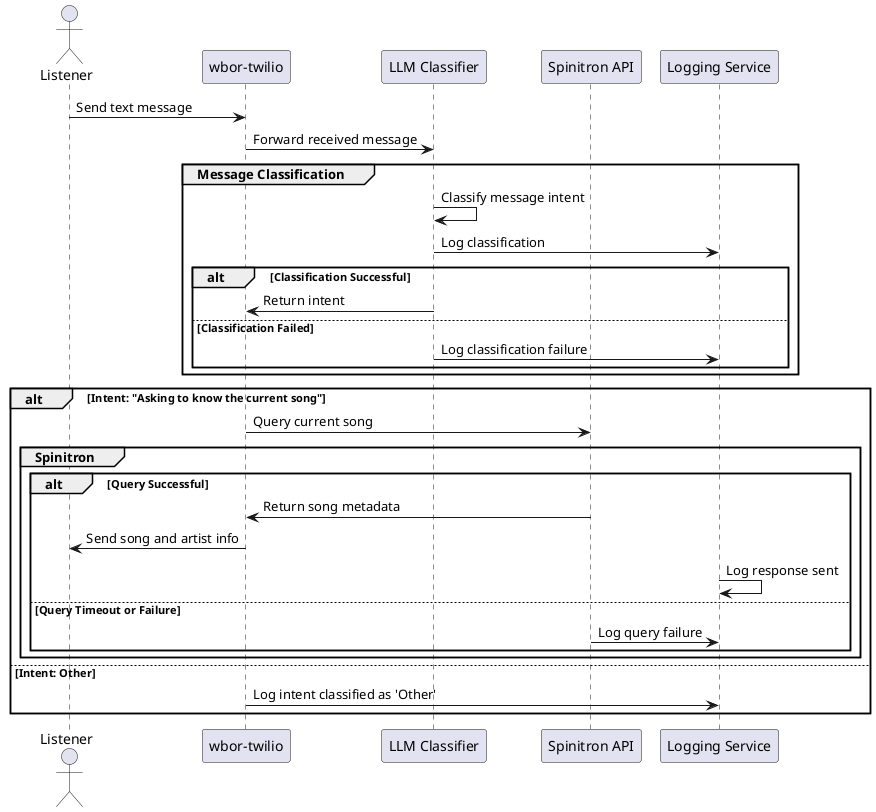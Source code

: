 @startuml What is playing on air
actor Listener
participant "wbor-twilio" as Twilio
participant "LLM Classifier" as LLM
participant "Spinitron API" as Spinitron
participant "Logging Service" as Logger

Listener -> Twilio: Send text message
Twilio -> LLM: Forward received message

group Message Classification
    LLM -> LLM: Classify message intent
    LLM -> Logger: Log classification
    alt Classification Successful
        LLM -> Twilio: Return intent
    else Classification Failed
        LLM -> Logger: Log classification failure
    end
end

alt Intent: "Asking to know the current song"
    Twilio -> Spinitron: Query current song
    group Spinitron
        alt Query Successful
            Spinitron -> Twilio: Return song metadata
            Twilio -> Listener: Send song and artist info
            Logger -> Logger: Log response sent
        else Query Timeout or Failure
            Spinitron -> Logger: Log query failure
        end
    end
else Intent: Other
    Twilio -> Logger: Log intent classified as 'Other'
end
@enduml